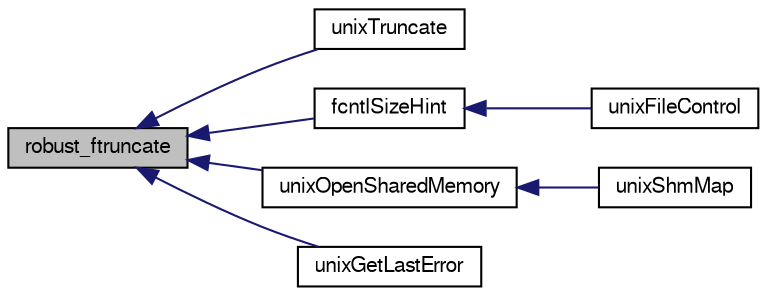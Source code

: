 digraph "robust_ftruncate"
{
  edge [fontname="FreeSans",fontsize="10",labelfontname="FreeSans",labelfontsize="10"];
  node [fontname="FreeSans",fontsize="10",shape=record];
  rankdir="LR";
  Node278857 [label="robust_ftruncate",height=0.2,width=0.4,color="black", fillcolor="grey75", style="filled", fontcolor="black"];
  Node278857 -> Node278858 [dir="back",color="midnightblue",fontsize="10",style="solid",fontname="FreeSans"];
  Node278858 [label="unixTruncate",height=0.2,width=0.4,color="black", fillcolor="white", style="filled",URL="$sqlite3_8c.html#a0d55220865a8e1c4604e78e16666fe11"];
  Node278857 -> Node278859 [dir="back",color="midnightblue",fontsize="10",style="solid",fontname="FreeSans"];
  Node278859 [label="fcntlSizeHint",height=0.2,width=0.4,color="black", fillcolor="white", style="filled",URL="$sqlite3_8c.html#a83b00fec4238518b00e315fe0eff28e6"];
  Node278859 -> Node278860 [dir="back",color="midnightblue",fontsize="10",style="solid",fontname="FreeSans"];
  Node278860 [label="unixFileControl",height=0.2,width=0.4,color="black", fillcolor="white", style="filled",URL="$sqlite3_8c.html#ad71f213fa385cc58f307cefd953c03ae"];
  Node278857 -> Node278861 [dir="back",color="midnightblue",fontsize="10",style="solid",fontname="FreeSans"];
  Node278861 [label="unixOpenSharedMemory",height=0.2,width=0.4,color="black", fillcolor="white", style="filled",URL="$sqlite3_8c.html#a30775afa2e08ca6ddc7853326afed7c7"];
  Node278861 -> Node278862 [dir="back",color="midnightblue",fontsize="10",style="solid",fontname="FreeSans"];
  Node278862 [label="unixShmMap",height=0.2,width=0.4,color="black", fillcolor="white", style="filled",URL="$sqlite3_8c.html#aeaa77f0ab08a4f4ee5f86e8c9727e974"];
  Node278857 -> Node278863 [dir="back",color="midnightblue",fontsize="10",style="solid",fontname="FreeSans"];
  Node278863 [label="unixGetLastError",height=0.2,width=0.4,color="black", fillcolor="white", style="filled",URL="$sqlite3_8c.html#aed1e42f49d74b419c3c85b559dd61240"];
}
